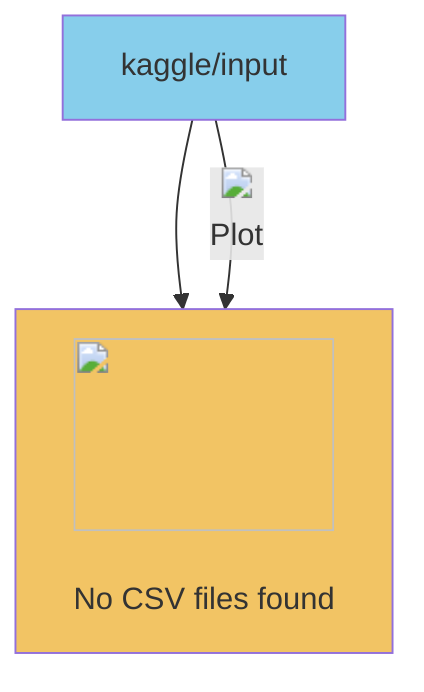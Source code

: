 flowchart TD
    A[kaggle/input]:::data --> B["<img src='icons/file.svg' width=100 height=100/> <br/> No CSV files found"]:::output;
    classDef data fill:#87CEEB;
    classDef output fill:#F2C464;
    classDef plot fill:#FFCDD2;
    A -->|"<img src='dummy_plots/barplot_template.svg'/> <br/> Plot"| B;